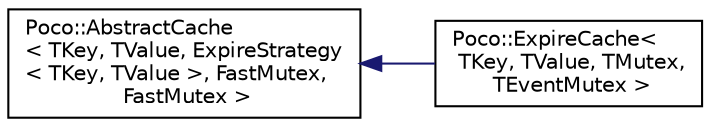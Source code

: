 digraph "Graphical Class Hierarchy"
{
 // LATEX_PDF_SIZE
  edge [fontname="Helvetica",fontsize="10",labelfontname="Helvetica",labelfontsize="10"];
  node [fontname="Helvetica",fontsize="10",shape=record];
  rankdir="LR";
  Node0 [label="Poco::AbstractCache\l\< TKey, TValue, ExpireStrategy\l\< TKey, TValue \>, FastMutex,\l FastMutex \>",height=0.2,width=0.4,color="black", fillcolor="white", style="filled",URL="$classPoco_1_1AbstractCache.html",tooltip=" "];
  Node0 -> Node1 [dir="back",color="midnightblue",fontsize="10",style="solid",fontname="Helvetica"];
  Node1 [label="Poco::ExpireCache\<\l TKey, TValue, TMutex,\l TEventMutex \>",height=0.2,width=0.4,color="black", fillcolor="white", style="filled",URL="$classPoco_1_1ExpireCache.html",tooltip=" "];
}
